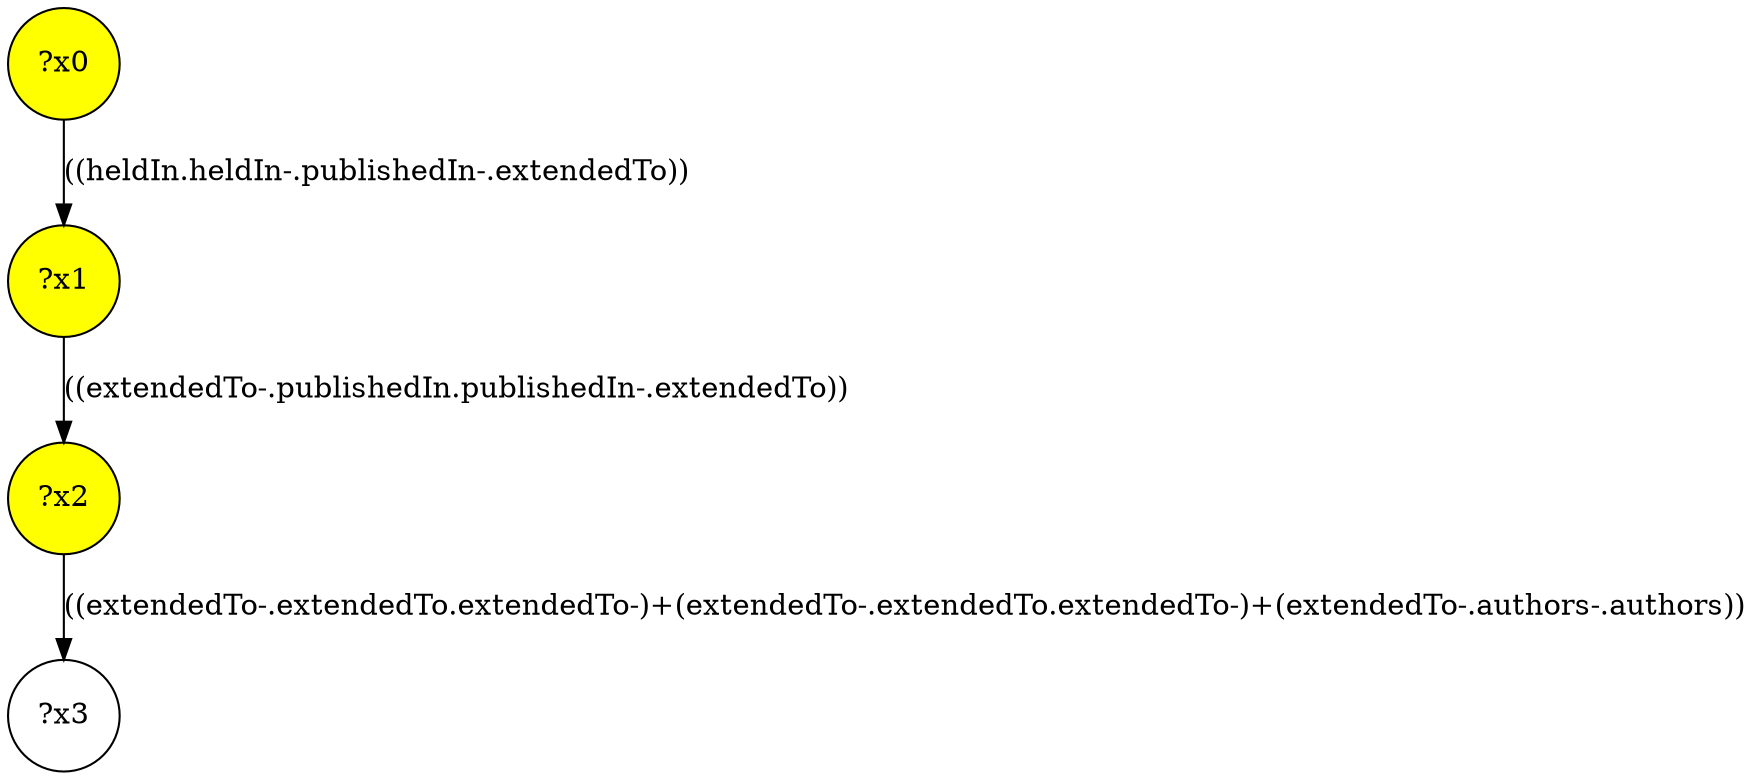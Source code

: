 digraph g {
	x0 [fillcolor="yellow", style="filled," shape=circle, label="?x0"];
	x2 [fillcolor="yellow", style="filled," shape=circle, label="?x2"];
	x1 [fillcolor="yellow", style="filled," shape=circle, label="?x1"];
	x0 -> x1 [label="((heldIn.heldIn-.publishedIn-.extendedTo))"];
	x1 -> x2 [label="((extendedTo-.publishedIn.publishedIn-.extendedTo))"];
	x3 [shape=circle, label="?x3"];
	x2 -> x3 [label="((extendedTo-.extendedTo.extendedTo-)+(extendedTo-.extendedTo.extendedTo-)+(extendedTo-.authors-.authors))"];
}
